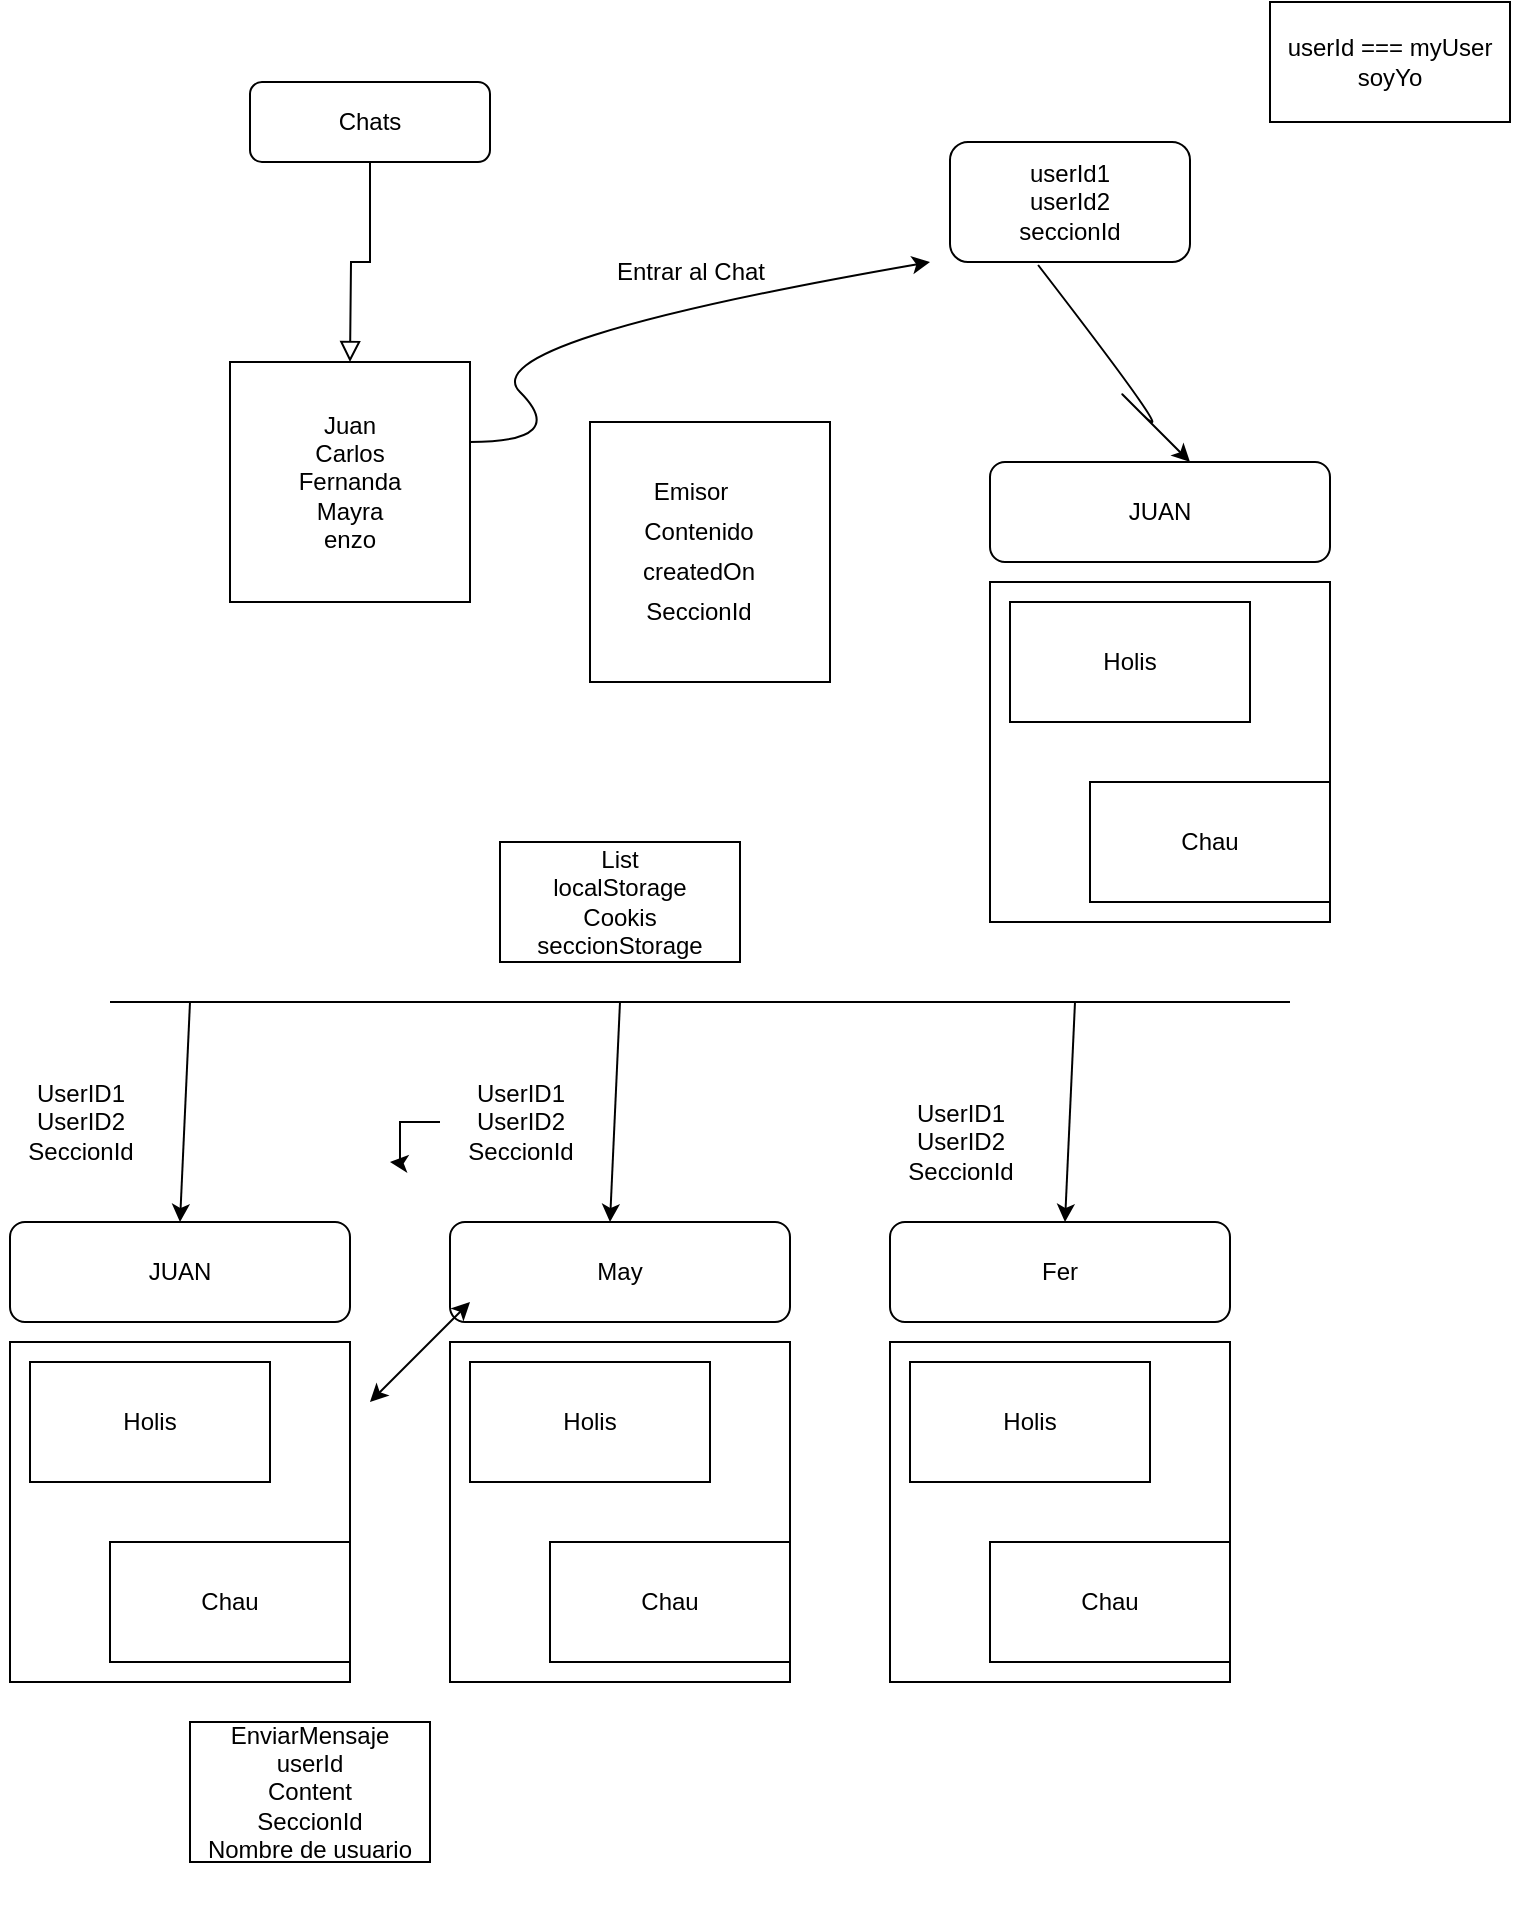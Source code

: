 <mxfile version="23.0.1" type="github">
  <diagram id="C5RBs43oDa-KdzZeNtuy" name="Page-1">
    <mxGraphModel dx="2931" dy="1551" grid="1" gridSize="10" guides="1" tooltips="1" connect="1" arrows="1" fold="1" page="1" pageScale="1" pageWidth="827" pageHeight="1169" math="0" shadow="0">
      <root>
        <mxCell id="WIyWlLk6GJQsqaUBKTNV-0" />
        <mxCell id="WIyWlLk6GJQsqaUBKTNV-1" parent="WIyWlLk6GJQsqaUBKTNV-0" />
        <mxCell id="WIyWlLk6GJQsqaUBKTNV-2" value="" style="rounded=0;html=1;jettySize=auto;orthogonalLoop=1;fontSize=11;endArrow=block;endFill=0;endSize=8;strokeWidth=1;shadow=0;labelBackgroundColor=none;edgeStyle=orthogonalEdgeStyle;" parent="WIyWlLk6GJQsqaUBKTNV-1" source="WIyWlLk6GJQsqaUBKTNV-3" edge="1">
          <mxGeometry relative="1" as="geometry">
            <mxPoint x="210" y="190" as="targetPoint" />
          </mxGeometry>
        </mxCell>
        <mxCell id="WIyWlLk6GJQsqaUBKTNV-3" value="Chats" style="rounded=1;whiteSpace=wrap;html=1;fontSize=12;glass=0;strokeWidth=1;shadow=0;" parent="WIyWlLk6GJQsqaUBKTNV-1" vertex="1">
          <mxGeometry x="160" y="50" width="120" height="40" as="geometry" />
        </mxCell>
        <mxCell id="kP_qqXG1oTDQPIlTi3VR-0" value="userId1&lt;br&gt;userId2&lt;br&gt;seccionId&lt;br&gt;" style="rounded=1;whiteSpace=wrap;html=1;" vertex="1" parent="WIyWlLk6GJQsqaUBKTNV-1">
          <mxGeometry x="510" y="80" width="120" height="60" as="geometry" />
        </mxCell>
        <mxCell id="kP_qqXG1oTDQPIlTi3VR-5" value="" style="curved=1;endArrow=classic;html=1;rounded=0;" edge="1" parent="WIyWlLk6GJQsqaUBKTNV-1">
          <mxGeometry width="50" height="50" relative="1" as="geometry">
            <mxPoint x="270" y="230" as="sourcePoint" />
            <mxPoint x="500" y="140" as="targetPoint" />
            <Array as="points">
              <mxPoint x="320" y="230" />
              <mxPoint x="270" y="180" />
            </Array>
          </mxGeometry>
        </mxCell>
        <mxCell id="kP_qqXG1oTDQPIlTi3VR-6" value="Juan&lt;br&gt;Carlos&lt;br&gt;Fernanda&lt;br&gt;Mayra&lt;br&gt;enzo" style="whiteSpace=wrap;html=1;aspect=fixed;" vertex="1" parent="WIyWlLk6GJQsqaUBKTNV-1">
          <mxGeometry x="150" y="190" width="120" height="120" as="geometry" />
        </mxCell>
        <mxCell id="kP_qqXG1oTDQPIlTi3VR-7" value="" style="whiteSpace=wrap;html=1;aspect=fixed;" vertex="1" parent="WIyWlLk6GJQsqaUBKTNV-1">
          <mxGeometry x="530" y="300" width="170" height="170" as="geometry" />
        </mxCell>
        <mxCell id="kP_qqXG1oTDQPIlTi3VR-8" value="JUAN" style="rounded=1;whiteSpace=wrap;html=1;" vertex="1" parent="WIyWlLk6GJQsqaUBKTNV-1">
          <mxGeometry x="530" y="240" width="170" height="50" as="geometry" />
        </mxCell>
        <mxCell id="kP_qqXG1oTDQPIlTi3VR-9" value="Holis" style="rounded=0;whiteSpace=wrap;html=1;" vertex="1" parent="WIyWlLk6GJQsqaUBKTNV-1">
          <mxGeometry x="540" y="310" width="120" height="60" as="geometry" />
        </mxCell>
        <mxCell id="kP_qqXG1oTDQPIlTi3VR-10" value="Chau" style="rounded=0;whiteSpace=wrap;html=1;" vertex="1" parent="WIyWlLk6GJQsqaUBKTNV-1">
          <mxGeometry x="580" y="400" width="120" height="60" as="geometry" />
        </mxCell>
        <mxCell id="kP_qqXG1oTDQPIlTi3VR-12" value="" style="curved=1;endArrow=classic;html=1;rounded=0;exitX=0.367;exitY=1.025;exitDx=0;exitDy=0;exitPerimeter=0;" edge="1" parent="WIyWlLk6GJQsqaUBKTNV-1" source="kP_qqXG1oTDQPIlTi3VR-0">
          <mxGeometry width="50" height="50" relative="1" as="geometry">
            <mxPoint x="580" y="240" as="sourcePoint" />
            <mxPoint x="630" y="240" as="targetPoint" />
            <Array as="points">
              <mxPoint x="630" y="240" />
              <mxPoint x="580" y="190" />
            </Array>
          </mxGeometry>
        </mxCell>
        <mxCell id="kP_qqXG1oTDQPIlTi3VR-26" value="" style="whiteSpace=wrap;html=1;aspect=fixed;" vertex="1" parent="WIyWlLk6GJQsqaUBKTNV-1">
          <mxGeometry x="40" y="680" width="170" height="170" as="geometry" />
        </mxCell>
        <mxCell id="kP_qqXG1oTDQPIlTi3VR-27" value="JUAN" style="rounded=1;whiteSpace=wrap;html=1;" vertex="1" parent="WIyWlLk6GJQsqaUBKTNV-1">
          <mxGeometry x="40" y="620" width="170" height="50" as="geometry" />
        </mxCell>
        <mxCell id="kP_qqXG1oTDQPIlTi3VR-28" value="Holis" style="rounded=0;whiteSpace=wrap;html=1;" vertex="1" parent="WIyWlLk6GJQsqaUBKTNV-1">
          <mxGeometry x="50" y="690" width="120" height="60" as="geometry" />
        </mxCell>
        <mxCell id="kP_qqXG1oTDQPIlTi3VR-29" value="Chau" style="rounded=0;whiteSpace=wrap;html=1;" vertex="1" parent="WIyWlLk6GJQsqaUBKTNV-1">
          <mxGeometry x="90" y="780" width="120" height="60" as="geometry" />
        </mxCell>
        <mxCell id="kP_qqXG1oTDQPIlTi3VR-30" value="" style="whiteSpace=wrap;html=1;aspect=fixed;" vertex="1" parent="WIyWlLk6GJQsqaUBKTNV-1">
          <mxGeometry x="260" y="680" width="170" height="170" as="geometry" />
        </mxCell>
        <mxCell id="kP_qqXG1oTDQPIlTi3VR-31" value="May" style="rounded=1;whiteSpace=wrap;html=1;" vertex="1" parent="WIyWlLk6GJQsqaUBKTNV-1">
          <mxGeometry x="260" y="620" width="170" height="50" as="geometry" />
        </mxCell>
        <mxCell id="kP_qqXG1oTDQPIlTi3VR-32" value="Holis" style="rounded=0;whiteSpace=wrap;html=1;" vertex="1" parent="WIyWlLk6GJQsqaUBKTNV-1">
          <mxGeometry x="270" y="690" width="120" height="60" as="geometry" />
        </mxCell>
        <mxCell id="kP_qqXG1oTDQPIlTi3VR-33" value="Chau" style="rounded=0;whiteSpace=wrap;html=1;" vertex="1" parent="WIyWlLk6GJQsqaUBKTNV-1">
          <mxGeometry x="310" y="780" width="120" height="60" as="geometry" />
        </mxCell>
        <mxCell id="kP_qqXG1oTDQPIlTi3VR-34" value="" style="whiteSpace=wrap;html=1;aspect=fixed;" vertex="1" parent="WIyWlLk6GJQsqaUBKTNV-1">
          <mxGeometry x="480" y="680" width="170" height="170" as="geometry" />
        </mxCell>
        <mxCell id="kP_qqXG1oTDQPIlTi3VR-35" value="Fer" style="rounded=1;whiteSpace=wrap;html=1;" vertex="1" parent="WIyWlLk6GJQsqaUBKTNV-1">
          <mxGeometry x="480" y="620" width="170" height="50" as="geometry" />
        </mxCell>
        <mxCell id="kP_qqXG1oTDQPIlTi3VR-36" value="Holis" style="rounded=0;whiteSpace=wrap;html=1;" vertex="1" parent="WIyWlLk6GJQsqaUBKTNV-1">
          <mxGeometry x="490" y="690" width="120" height="60" as="geometry" />
        </mxCell>
        <mxCell id="kP_qqXG1oTDQPIlTi3VR-37" value="Chau" style="rounded=0;whiteSpace=wrap;html=1;" vertex="1" parent="WIyWlLk6GJQsqaUBKTNV-1">
          <mxGeometry x="530" y="780" width="120" height="60" as="geometry" />
        </mxCell>
        <mxCell id="kP_qqXG1oTDQPIlTi3VR-40" value="" style="endArrow=none;html=1;rounded=0;" edge="1" parent="WIyWlLk6GJQsqaUBKTNV-1">
          <mxGeometry width="50" height="50" relative="1" as="geometry">
            <mxPoint x="90" y="510" as="sourcePoint" />
            <mxPoint x="680" y="510" as="targetPoint" />
          </mxGeometry>
        </mxCell>
        <mxCell id="kP_qqXG1oTDQPIlTi3VR-41" value="" style="endArrow=classic;startArrow=classic;html=1;rounded=0;" edge="1" parent="WIyWlLk6GJQsqaUBKTNV-1">
          <mxGeometry width="50" height="50" relative="1" as="geometry">
            <mxPoint x="220" y="710" as="sourcePoint" />
            <mxPoint x="270" y="660" as="targetPoint" />
          </mxGeometry>
        </mxCell>
        <mxCell id="kP_qqXG1oTDQPIlTi3VR-42" value="" style="endArrow=classic;html=1;rounded=0;entryX=0.5;entryY=0;entryDx=0;entryDy=0;" edge="1" parent="WIyWlLk6GJQsqaUBKTNV-1" target="kP_qqXG1oTDQPIlTi3VR-27">
          <mxGeometry width="50" height="50" relative="1" as="geometry">
            <mxPoint x="130" y="510" as="sourcePoint" />
            <mxPoint x="170" y="535" as="targetPoint" />
          </mxGeometry>
        </mxCell>
        <mxCell id="kP_qqXG1oTDQPIlTi3VR-43" value="" style="endArrow=classic;html=1;rounded=0;entryX=0.5;entryY=0;entryDx=0;entryDy=0;" edge="1" parent="WIyWlLk6GJQsqaUBKTNV-1">
          <mxGeometry width="50" height="50" relative="1" as="geometry">
            <mxPoint x="345" y="510" as="sourcePoint" />
            <mxPoint x="340" y="620" as="targetPoint" />
          </mxGeometry>
        </mxCell>
        <mxCell id="kP_qqXG1oTDQPIlTi3VR-44" value="" style="endArrow=classic;html=1;rounded=0;entryX=0.5;entryY=0;entryDx=0;entryDy=0;" edge="1" parent="WIyWlLk6GJQsqaUBKTNV-1">
          <mxGeometry width="50" height="50" relative="1" as="geometry">
            <mxPoint x="572.5" y="510" as="sourcePoint" />
            <mxPoint x="567.5" y="620" as="targetPoint" />
          </mxGeometry>
        </mxCell>
        <mxCell id="kP_qqXG1oTDQPIlTi3VR-45" value="List&lt;br&gt;localStorage&lt;br&gt;Cookis&lt;br&gt;seccionStorage" style="whiteSpace=wrap;html=1;" vertex="1" parent="WIyWlLk6GJQsqaUBKTNV-1">
          <mxGeometry x="285" y="430" width="120" height="60" as="geometry" />
        </mxCell>
        <mxCell id="kP_qqXG1oTDQPIlTi3VR-47" value="userId === myUser&lt;br&gt;soyYo" style="whiteSpace=wrap;html=1;" vertex="1" parent="WIyWlLk6GJQsqaUBKTNV-1">
          <mxGeometry x="670" y="10" width="120" height="60" as="geometry" />
        </mxCell>
        <mxCell id="kP_qqXG1oTDQPIlTi3VR-49" value="Entrar al Chat" style="text;html=1;align=center;verticalAlign=middle;resizable=0;points=[];autosize=1;strokeColor=none;fillColor=none;" vertex="1" parent="WIyWlLk6GJQsqaUBKTNV-1">
          <mxGeometry x="330" y="130" width="100" height="30" as="geometry" />
        </mxCell>
        <mxCell id="kP_qqXG1oTDQPIlTi3VR-50" value="UserID1&lt;br&gt;UserID2&lt;br&gt;SeccionId" style="text;html=1;align=center;verticalAlign=middle;resizable=0;points=[];autosize=1;strokeColor=none;fillColor=none;" vertex="1" parent="WIyWlLk6GJQsqaUBKTNV-1">
          <mxGeometry x="35" y="540" width="80" height="60" as="geometry" />
        </mxCell>
        <mxCell id="kP_qqXG1oTDQPIlTi3VR-61" style="edgeStyle=orthogonalEdgeStyle;rounded=0;orthogonalLoop=1;jettySize=auto;html=1;" edge="1" parent="WIyWlLk6GJQsqaUBKTNV-1" source="kP_qqXG1oTDQPIlTi3VR-51">
          <mxGeometry relative="1" as="geometry">
            <mxPoint x="230" y="590" as="targetPoint" />
          </mxGeometry>
        </mxCell>
        <mxCell id="kP_qqXG1oTDQPIlTi3VR-51" value="UserID1&lt;br&gt;UserID2&lt;br&gt;SeccionId" style="text;html=1;align=center;verticalAlign=middle;resizable=0;points=[];autosize=1;strokeColor=none;fillColor=none;" vertex="1" parent="WIyWlLk6GJQsqaUBKTNV-1">
          <mxGeometry x="255" y="540" width="80" height="60" as="geometry" />
        </mxCell>
        <mxCell id="kP_qqXG1oTDQPIlTi3VR-52" value="UserID1&lt;br&gt;UserID2&lt;br&gt;SeccionId" style="text;html=1;align=center;verticalAlign=middle;resizable=0;points=[];autosize=1;strokeColor=none;fillColor=none;" vertex="1" parent="WIyWlLk6GJQsqaUBKTNV-1">
          <mxGeometry x="475" y="550" width="80" height="60" as="geometry" />
        </mxCell>
        <mxCell id="kP_qqXG1oTDQPIlTi3VR-53" value="" style="whiteSpace=wrap;html=1;" vertex="1" parent="WIyWlLk6GJQsqaUBKTNV-1">
          <mxGeometry x="330" y="220" width="120" height="130" as="geometry" />
        </mxCell>
        <mxCell id="kP_qqXG1oTDQPIlTi3VR-55" value="Emisor" style="text;html=1;align=center;verticalAlign=middle;resizable=0;points=[];autosize=1;strokeColor=none;fillColor=none;" vertex="1" parent="WIyWlLk6GJQsqaUBKTNV-1">
          <mxGeometry x="350" y="240" width="60" height="30" as="geometry" />
        </mxCell>
        <mxCell id="kP_qqXG1oTDQPIlTi3VR-56" value="Contenido" style="text;html=1;align=center;verticalAlign=middle;resizable=0;points=[];autosize=1;strokeColor=none;fillColor=none;" vertex="1" parent="WIyWlLk6GJQsqaUBKTNV-1">
          <mxGeometry x="344" y="260" width="80" height="30" as="geometry" />
        </mxCell>
        <mxCell id="kP_qqXG1oTDQPIlTi3VR-57" value="createdOn" style="text;html=1;align=center;verticalAlign=middle;resizable=0;points=[];autosize=1;strokeColor=none;fillColor=none;" vertex="1" parent="WIyWlLk6GJQsqaUBKTNV-1">
          <mxGeometry x="344" y="280" width="80" height="30" as="geometry" />
        </mxCell>
        <mxCell id="kP_qqXG1oTDQPIlTi3VR-58" value="SeccionId" style="text;html=1;align=center;verticalAlign=middle;resizable=0;points=[];autosize=1;strokeColor=none;fillColor=none;" vertex="1" parent="WIyWlLk6GJQsqaUBKTNV-1">
          <mxGeometry x="344" y="300" width="80" height="30" as="geometry" />
        </mxCell>
        <mxCell id="kP_qqXG1oTDQPIlTi3VR-64" style="edgeStyle=orthogonalEdgeStyle;rounded=0;orthogonalLoop=1;jettySize=auto;html=1;" edge="1" parent="WIyWlLk6GJQsqaUBKTNV-1">
          <mxGeometry relative="1" as="geometry">
            <mxPoint x="189.471" y="960.0" as="targetPoint" />
            <mxPoint x="189" y="960" as="sourcePoint" />
          </mxGeometry>
        </mxCell>
        <mxCell id="kP_qqXG1oTDQPIlTi3VR-63" value="EnviarMensaje&lt;br&gt;userId&lt;br&gt;Content&lt;br&gt;SeccionId&lt;br&gt;Nombre de usuario" style="whiteSpace=wrap;html=1;" vertex="1" parent="WIyWlLk6GJQsqaUBKTNV-1">
          <mxGeometry x="130" y="870" width="120" height="70" as="geometry" />
        </mxCell>
      </root>
    </mxGraphModel>
  </diagram>
</mxfile>
